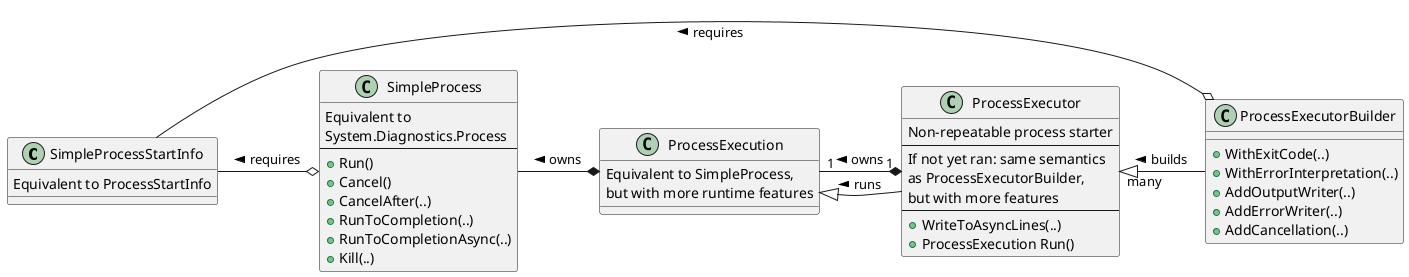 @startuml simplified-architecture

together {
    class SimpleProcessStartInfo {
        Equivalent to ProcessStartInfo
    }
    SimpleProcessStartInfo -[hidden]> SimpleProcess

    class SimpleProcess {
        Equivalent to 
        System.Diagnostics.Process
        --
        + Run()
        + Cancel()
        + CancelAfter(..)
        + RunToCompletion(..)
        + RunToCompletionAsync(..)
        + Kill(..)
    }
    SimpleProcess o- SimpleProcessStartInfo : requires >
}

class ProcessExecution {
    Equivalent to SimpleProcess,
    but with more runtime features
}
ProcessExecution <|- ProcessExecutor : runs <
ProcessExecution *- SimpleProcess : owns >

class ProcessExecutorBuilder {
    + WithExitCode(..)
    + WithErrorInterpretation(..)
    + AddOutputWriter(..)
    + AddErrorWriter(..)
    + AddCancellation(..)
}
ProcessExecutorBuilder o- SimpleProcessStartInfo : requires >

class ProcessExecutor {
    Non-repeatable process starter
    --
    If not yet ran: same semantics
    as ProcessExecutorBuilder,
    but with more features
    --
    + WriteToAsyncLines(..)
    + ProcessExecution Run()
}
ProcessExecutor "many" <|- ProcessExecutorBuilder : builds <
ProcessExecutor "1" *- "1" ProcessExecution : owns >

@enduml